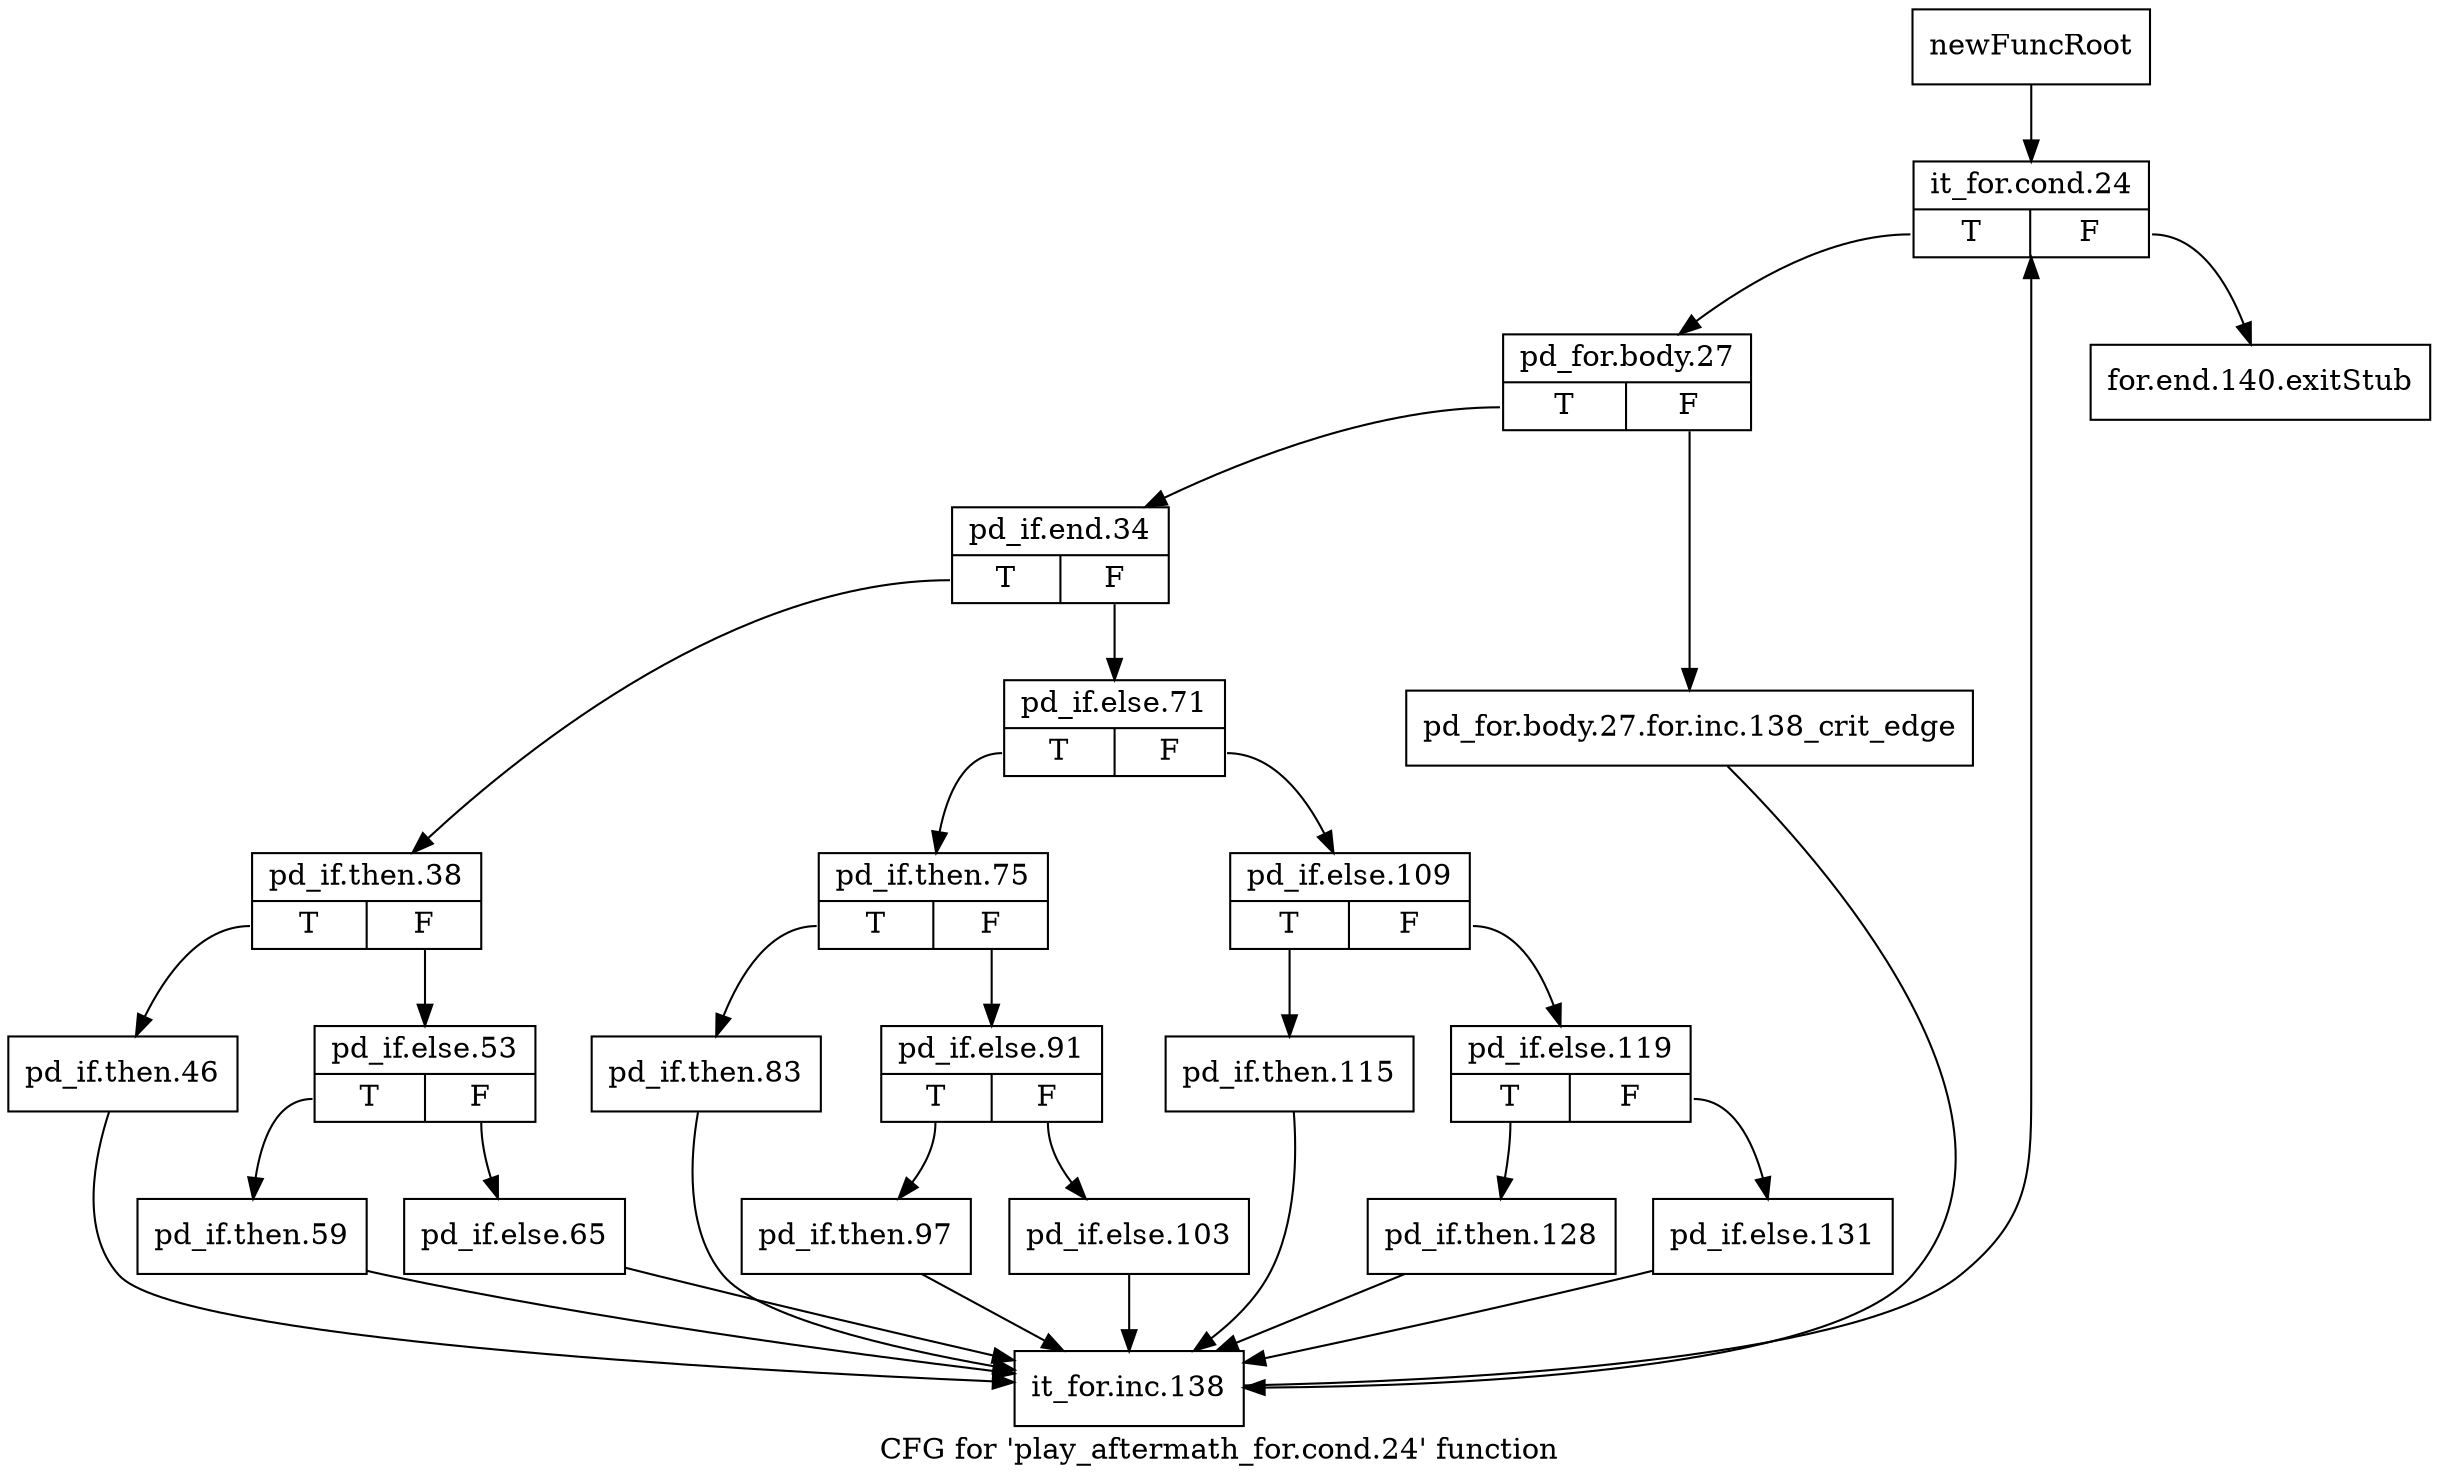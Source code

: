 digraph "CFG for 'play_aftermath_for.cond.24' function" {
	label="CFG for 'play_aftermath_for.cond.24' function";

	Node0x3dce970 [shape=record,label="{newFuncRoot}"];
	Node0x3dce970 -> Node0x3dcea10;
	Node0x3dce9c0 [shape=record,label="{for.end.140.exitStub}"];
	Node0x3dcea10 [shape=record,label="{it_for.cond.24|{<s0>T|<s1>F}}"];
	Node0x3dcea10:s0 -> Node0x3dcea60;
	Node0x3dcea10:s1 -> Node0x3dce9c0;
	Node0x3dcea60 [shape=record,label="{pd_for.body.27|{<s0>T|<s1>F}}"];
	Node0x3dcea60:s0 -> Node0x3dceb00;
	Node0x3dcea60:s1 -> Node0x3dceab0;
	Node0x3dceab0 [shape=record,label="{pd_for.body.27.for.inc.138_crit_edge}"];
	Node0x3dceab0 -> Node0x3dcf050;
	Node0x3dceb00 [shape=record,label="{pd_if.end.34|{<s0>T|<s1>F}}"];
	Node0x3dceb00:s0 -> Node0x3dceec0;
	Node0x3dceb00:s1 -> Node0x3dceb50;
	Node0x3dceb50 [shape=record,label="{pd_if.else.71|{<s0>T|<s1>F}}"];
	Node0x3dceb50:s0 -> Node0x3dced30;
	Node0x3dceb50:s1 -> Node0x3dceba0;
	Node0x3dceba0 [shape=record,label="{pd_if.else.109|{<s0>T|<s1>F}}"];
	Node0x3dceba0:s0 -> Node0x3dcece0;
	Node0x3dceba0:s1 -> Node0x3dcebf0;
	Node0x3dcebf0 [shape=record,label="{pd_if.else.119|{<s0>T|<s1>F}}"];
	Node0x3dcebf0:s0 -> Node0x3dcec90;
	Node0x3dcebf0:s1 -> Node0x3dcec40;
	Node0x3dcec40 [shape=record,label="{pd_if.else.131}"];
	Node0x3dcec40 -> Node0x3dcf050;
	Node0x3dcec90 [shape=record,label="{pd_if.then.128}"];
	Node0x3dcec90 -> Node0x3dcf050;
	Node0x3dcece0 [shape=record,label="{pd_if.then.115}"];
	Node0x3dcece0 -> Node0x3dcf050;
	Node0x3dced30 [shape=record,label="{pd_if.then.75|{<s0>T|<s1>F}}"];
	Node0x3dced30:s0 -> Node0x3dcee70;
	Node0x3dced30:s1 -> Node0x3dced80;
	Node0x3dced80 [shape=record,label="{pd_if.else.91|{<s0>T|<s1>F}}"];
	Node0x3dced80:s0 -> Node0x3dcee20;
	Node0x3dced80:s1 -> Node0x3dcedd0;
	Node0x3dcedd0 [shape=record,label="{pd_if.else.103}"];
	Node0x3dcedd0 -> Node0x3dcf050;
	Node0x3dcee20 [shape=record,label="{pd_if.then.97}"];
	Node0x3dcee20 -> Node0x3dcf050;
	Node0x3dcee70 [shape=record,label="{pd_if.then.83}"];
	Node0x3dcee70 -> Node0x3dcf050;
	Node0x3dceec0 [shape=record,label="{pd_if.then.38|{<s0>T|<s1>F}}"];
	Node0x3dceec0:s0 -> Node0x3dcf000;
	Node0x3dceec0:s1 -> Node0x3dcef10;
	Node0x3dcef10 [shape=record,label="{pd_if.else.53|{<s0>T|<s1>F}}"];
	Node0x3dcef10:s0 -> Node0x3dcefb0;
	Node0x3dcef10:s1 -> Node0x3dcef60;
	Node0x3dcef60 [shape=record,label="{pd_if.else.65}"];
	Node0x3dcef60 -> Node0x3dcf050;
	Node0x3dcefb0 [shape=record,label="{pd_if.then.59}"];
	Node0x3dcefb0 -> Node0x3dcf050;
	Node0x3dcf000 [shape=record,label="{pd_if.then.46}"];
	Node0x3dcf000 -> Node0x3dcf050;
	Node0x3dcf050 [shape=record,label="{it_for.inc.138}"];
	Node0x3dcf050 -> Node0x3dcea10;
}
